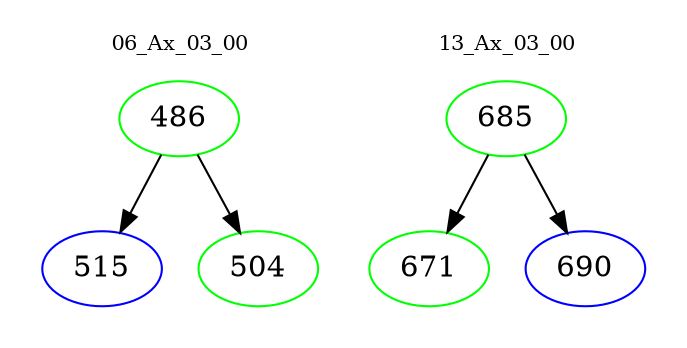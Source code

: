 digraph{
subgraph cluster_0 {
color = white
label = "06_Ax_03_00";
fontsize=10;
T0_486 [label="486", color="green"]
T0_486 -> T0_515 [color="black"]
T0_515 [label="515", color="blue"]
T0_486 -> T0_504 [color="black"]
T0_504 [label="504", color="green"]
}
subgraph cluster_1 {
color = white
label = "13_Ax_03_00";
fontsize=10;
T1_685 [label="685", color="green"]
T1_685 -> T1_671 [color="black"]
T1_671 [label="671", color="green"]
T1_685 -> T1_690 [color="black"]
T1_690 [label="690", color="blue"]
}
}
